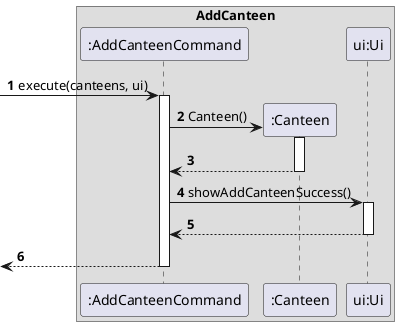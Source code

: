 @startuml
'https://plantuml.com/sequence-diagram

autonumber
box AddCanteen

->":AddCanteenCommand" : execute(canteens, ui)
activate ":AddCanteenCommand"

create ":Canteen"
":AddCanteenCommand" -> ":Canteen" : Canteen()
activate ":Canteen"
":Canteen" --> ":AddCanteenCommand"
deactivate ":Canteen"

":AddCanteenCommand" -> "ui:Ui" : showAddCanteenSuccess()
activate "ui:Ui"
"ui:Ui" --> ":AddCanteenCommand"
deactivate "ui:Ui"

<-- ":AddCanteenCommand"
deactivate ":AddCanteenCommand"
@enduml
